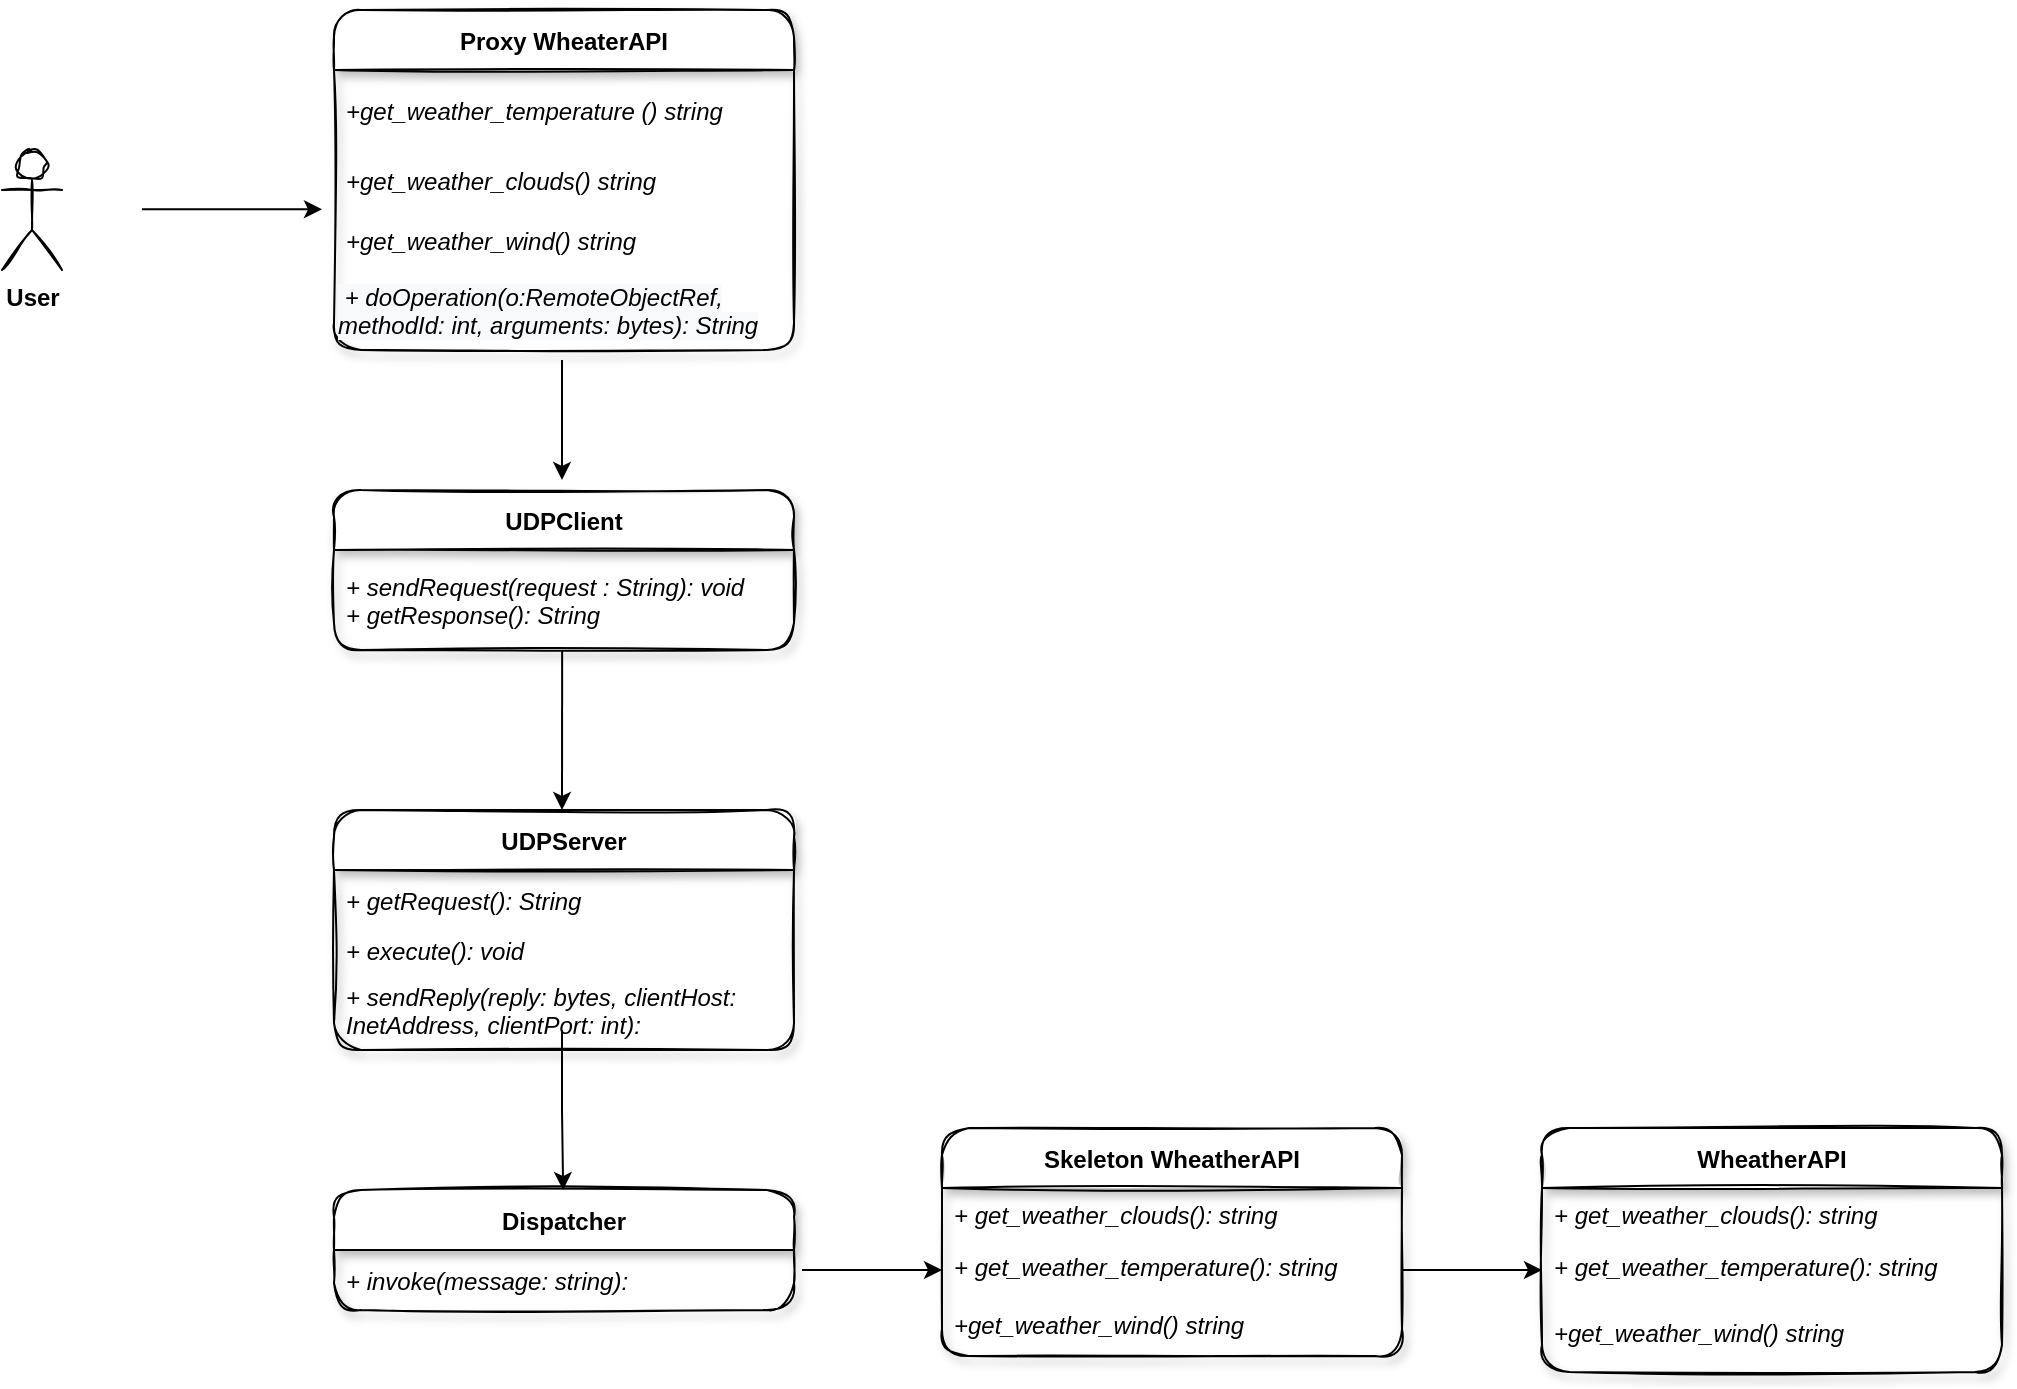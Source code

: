 <mxfile version="20.0.1" type="github">
  <diagram id="C5RBs43oDa-KdzZeNtuy" name="Page-1">
    <mxGraphModel dx="892" dy="381" grid="1" gridSize="10" guides="1" tooltips="1" connect="1" arrows="1" fold="1" page="1" pageScale="1" pageWidth="827" pageHeight="1169" math="0" shadow="0">
      <root>
        <mxCell id="WIyWlLk6GJQsqaUBKTNV-0" />
        <mxCell id="WIyWlLk6GJQsqaUBKTNV-1" parent="WIyWlLk6GJQsqaUBKTNV-0" />
        <mxCell id="2OgS9GY9USkNKnzFL5xh-16" value="&lt;b&gt;User&lt;/b&gt;" style="shape=umlActor;verticalLabelPosition=bottom;verticalAlign=top;html=1;outlineConnect=0;shadow=0;sketch=1;" parent="WIyWlLk6GJQsqaUBKTNV-1" vertex="1">
          <mxGeometry x="80" y="120" width="30" height="60" as="geometry" />
        </mxCell>
        <mxCell id="2OgS9GY9USkNKnzFL5xh-18" value="" style="endArrow=classic;html=1;rounded=0;" parent="WIyWlLk6GJQsqaUBKTNV-1" edge="1">
          <mxGeometry width="50" height="50" relative="1" as="geometry">
            <mxPoint x="150" y="149.66" as="sourcePoint" />
            <mxPoint x="240" y="149.66" as="targetPoint" />
          </mxGeometry>
        </mxCell>
        <mxCell id="2OgS9GY9USkNKnzFL5xh-24" value="" style="endArrow=classic;html=1;rounded=0;" parent="WIyWlLk6GJQsqaUBKTNV-1" edge="1">
          <mxGeometry width="50" height="50" relative="1" as="geometry">
            <mxPoint x="360" y="225" as="sourcePoint" />
            <mxPoint x="360" y="285" as="targetPoint" />
            <Array as="points">
              <mxPoint x="360" y="255" />
            </Array>
          </mxGeometry>
        </mxCell>
        <mxCell id="2OgS9GY9USkNKnzFL5xh-25" value="UDPClient" style="swimlane;fontStyle=1;childLayout=stackLayout;horizontal=1;startSize=30;horizontalStack=0;resizeParent=1;resizeParentMax=0;resizeLast=0;collapsible=1;marginBottom=0;shadow=1;rounded=1;sketch=1;" parent="WIyWlLk6GJQsqaUBKTNV-1" vertex="1">
          <mxGeometry x="246" y="290" width="230" height="80" as="geometry" />
        </mxCell>
        <mxCell id="2OgS9GY9USkNKnzFL5xh-26" value="+ sendRequest(request : String): void&#xa;+ getResponse(): String" style="text;align=left;verticalAlign=middle;spacingLeft=4;spacingRight=4;overflow=hidden;points=[[0,0.5],[1,0.5]];portConstraint=eastwest;rotatable=0;fontStyle=2" parent="2OgS9GY9USkNKnzFL5xh-25" vertex="1">
          <mxGeometry y="30" width="230" height="50" as="geometry" />
        </mxCell>
        <mxCell id="2OgS9GY9USkNKnzFL5xh-33" value="" style="endArrow=classic;html=1;rounded=0;exitX=0.496;exitY=1;exitDx=0;exitDy=0;exitPerimeter=0;" parent="2OgS9GY9USkNKnzFL5xh-25" edge="1" source="2OgS9GY9USkNKnzFL5xh-26">
          <mxGeometry width="50" height="50" relative="1" as="geometry">
            <mxPoint x="114" y="130" as="sourcePoint" />
            <mxPoint x="114" y="160" as="targetPoint" />
          </mxGeometry>
        </mxCell>
        <mxCell id="2OgS9GY9USkNKnzFL5xh-27" value="UDPServer" style="swimlane;fontStyle=1;childLayout=stackLayout;horizontal=1;startSize=30;horizontalStack=0;resizeParent=1;resizeParentMax=0;resizeLast=0;collapsible=1;marginBottom=0;rounded=1;shadow=1;sketch=1;" parent="WIyWlLk6GJQsqaUBKTNV-1" vertex="1">
          <mxGeometry x="246" y="450" width="230" height="120" as="geometry" />
        </mxCell>
        <mxCell id="2OgS9GY9USkNKnzFL5xh-28" value="+ getRequest(): String" style="text;align=left;verticalAlign=middle;spacingLeft=4;spacingRight=4;overflow=hidden;points=[[0,0.5],[1,0.5]];portConstraint=eastwest;rotatable=0;fontStyle=2" parent="2OgS9GY9USkNKnzFL5xh-27" vertex="1">
          <mxGeometry y="30" width="230" height="30" as="geometry" />
        </mxCell>
        <mxCell id="2OgS9GY9USkNKnzFL5xh-29" value="+ execute(): void" style="text;align=left;verticalAlign=middle;spacingLeft=4;spacingRight=4;overflow=hidden;points=[[0,0.5],[1,0.5]];portConstraint=eastwest;rotatable=0;fontStyle=2" parent="2OgS9GY9USkNKnzFL5xh-27" vertex="1">
          <mxGeometry y="60" width="230" height="20" as="geometry" />
        </mxCell>
        <mxCell id="2OgS9GY9USkNKnzFL5xh-30" value="+ sendReply(reply: bytes, clientHost:&#xa;InetAddress, clientPort: int):" style="text;align=left;verticalAlign=middle;spacingLeft=4;spacingRight=4;overflow=hidden;points=[[0,0.5],[1,0.5]];portConstraint=eastwest;rotatable=0;fontStyle=2" parent="2OgS9GY9USkNKnzFL5xh-27" vertex="1">
          <mxGeometry y="80" width="230" height="40" as="geometry" />
        </mxCell>
        <mxCell id="2OgS9GY9USkNKnzFL5xh-34" value="Dispatcher" style="swimlane;fontStyle=1;childLayout=stackLayout;horizontal=1;startSize=30;horizontalStack=0;resizeParent=1;resizeParentMax=0;resizeLast=0;collapsible=1;marginBottom=0;rounded=1;shadow=1;sketch=1;" parent="WIyWlLk6GJQsqaUBKTNV-1" vertex="1">
          <mxGeometry x="246" y="640" width="230" height="60" as="geometry" />
        </mxCell>
        <mxCell id="2OgS9GY9USkNKnzFL5xh-35" value="+ invoke(message: string):" style="text;align=left;verticalAlign=middle;spacingLeft=4;spacingRight=4;overflow=hidden;points=[[0,0.5],[1,0.5]];portConstraint=eastwest;rotatable=0;fontStyle=2" parent="2OgS9GY9USkNKnzFL5xh-34" vertex="1">
          <mxGeometry y="30" width="230" height="30" as="geometry" />
        </mxCell>
        <mxCell id="2OgS9GY9USkNKnzFL5xh-37" value="" style="endArrow=classic;html=1;rounded=0;" parent="WIyWlLk6GJQsqaUBKTNV-1" target="2OgS9GY9USkNKnzFL5xh-34" edge="1">
          <mxGeometry width="50" height="50" relative="1" as="geometry">
            <mxPoint x="360" y="560" as="sourcePoint" />
            <mxPoint x="470" y="550" as="targetPoint" />
            <Array as="points">
              <mxPoint x="360" y="600" />
            </Array>
          </mxGeometry>
        </mxCell>
        <mxCell id="2OgS9GY9USkNKnzFL5xh-38" value="Skeleton WheatherAPI" style="swimlane;fontStyle=1;childLayout=stackLayout;horizontal=1;startSize=30;horizontalStack=0;resizeParent=1;resizeParentMax=0;resizeLast=0;collapsible=1;marginBottom=0;rounded=1;shadow=1;sketch=1;" parent="WIyWlLk6GJQsqaUBKTNV-1" vertex="1">
          <mxGeometry x="550" y="609" width="230" height="114" as="geometry" />
        </mxCell>
        <mxCell id="kv7w3m1gfZ2kA-0OH5Vi-0" value="+ get_weather_clouds(): string&#xa;&#xa;+ get_weather_temperature(): string&#xa;" style="text;align=left;verticalAlign=top;spacingLeft=4;spacingRight=4;overflow=hidden;rotatable=0;points=[[0,0.5],[1,0.5]];portConstraint=eastwest;fontStyle=2" parent="2OgS9GY9USkNKnzFL5xh-38" vertex="1">
          <mxGeometry y="30" width="230" height="26" as="geometry" />
        </mxCell>
        <mxCell id="kv7w3m1gfZ2kA-0OH5Vi-1" value="+ get_weather_temperature(): string&#xa;" style="text;align=left;verticalAlign=top;spacingLeft=4;spacingRight=4;overflow=hidden;rotatable=0;points=[[0,0.5],[1,0.5]];portConstraint=eastwest;fontStyle=2" parent="2OgS9GY9USkNKnzFL5xh-38" vertex="1">
          <mxGeometry y="56" width="230" height="26" as="geometry" />
        </mxCell>
        <mxCell id="2OgS9GY9USkNKnzFL5xh-96" value="+get_weather_wind() string" style="text;align=left;verticalAlign=middle;spacingLeft=4;spacingRight=4;overflow=hidden;points=[[0,0.5],[1,0.5]];portConstraint=eastwest;rotatable=0;fontStyle=2;shadow=0;labelBorderColor=none;labelBackgroundColor=none;" parent="2OgS9GY9USkNKnzFL5xh-38" vertex="1">
          <mxGeometry y="82" width="230" height="32" as="geometry" />
        </mxCell>
        <mxCell id="2OgS9GY9USkNKnzFL5xh-43" value="" style="endArrow=classic;html=1;rounded=0;" parent="WIyWlLk6GJQsqaUBKTNV-1" edge="1">
          <mxGeometry width="50" height="50" relative="1" as="geometry">
            <mxPoint x="480" y="680" as="sourcePoint" />
            <mxPoint x="550" y="680" as="targetPoint" />
          </mxGeometry>
        </mxCell>
        <mxCell id="2OgS9GY9USkNKnzFL5xh-44" value="" style="endArrow=classic;html=1;rounded=0;" parent="WIyWlLk6GJQsqaUBKTNV-1" edge="1">
          <mxGeometry width="50" height="50" relative="1" as="geometry">
            <mxPoint x="780" y="680" as="sourcePoint" />
            <mxPoint x="850" y="680" as="targetPoint" />
          </mxGeometry>
        </mxCell>
        <mxCell id="2OgS9GY9USkNKnzFL5xh-86" value="Proxy WheaterAPI" style="swimlane;fontStyle=1;childLayout=stackLayout;horizontal=1;startSize=30;horizontalStack=0;resizeParent=1;resizeParentMax=0;resizeLast=0;collapsible=1;marginBottom=0;shadow=1;rounded=1;sketch=1;" parent="WIyWlLk6GJQsqaUBKTNV-1" vertex="1">
          <mxGeometry x="246" y="50" width="230" height="170" as="geometry">
            <mxRectangle x="256" y="120" width="140" height="30" as="alternateBounds" />
          </mxGeometry>
        </mxCell>
        <mxCell id="2OgS9GY9USkNKnzFL5xh-87" value="+get_weather_temperature () string" style="text;align=left;verticalAlign=middle;spacingLeft=4;spacingRight=4;overflow=hidden;points=[[0,0.5],[1,0.5]];portConstraint=eastwest;rotatable=0;fontStyle=2" parent="2OgS9GY9USkNKnzFL5xh-86" vertex="1">
          <mxGeometry y="30" width="230" height="40" as="geometry" />
        </mxCell>
        <mxCell id="2OgS9GY9USkNKnzFL5xh-91" value="+get_weather_clouds() string " style="text;align=left;verticalAlign=middle;spacingLeft=4;spacingRight=4;overflow=hidden;points=[[0,0.5],[1,0.5]];portConstraint=eastwest;rotatable=0;fontStyle=2" parent="2OgS9GY9USkNKnzFL5xh-86" vertex="1">
          <mxGeometry y="70" width="230" height="30" as="geometry" />
        </mxCell>
        <mxCell id="2OgS9GY9USkNKnzFL5xh-95" value="+get_weather_wind() string" style="text;align=left;verticalAlign=middle;spacingLeft=4;spacingRight=4;overflow=hidden;points=[[0,0.5],[1,0.5]];portConstraint=eastwest;rotatable=0;fontStyle=2;shadow=0;labelBorderColor=none;labelBackgroundColor=none;" parent="2OgS9GY9USkNKnzFL5xh-86" vertex="1">
          <mxGeometry y="100" width="230" height="30" as="geometry" />
        </mxCell>
        <mxCell id="TDfNReVKIFuyd54txaYC-0" value="&lt;i&gt;&lt;span style=&quot;color: rgb(0, 0, 0); font-family: Helvetica; font-size: 12px; font-variant-ligatures: normal; font-variant-caps: normal; font-weight: 400; letter-spacing: normal; orphans: 2; text-align: left; text-indent: 0px; text-transform: none; widows: 2; word-spacing: 0px; -webkit-text-stroke-width: 0px; background-color: rgb(248, 249, 250); text-decoration-thickness: initial; text-decoration-style: initial; text-decoration-color: initial; float: none; display: inline !important;&quot;&gt;&amp;nbsp;+ doOperation(o:RemoteObjectRef,&lt;/span&gt;&lt;br style=&quot;padding: 0px; margin: 0px; color: rgb(0, 0, 0); font-family: Helvetica; font-size: 12px; font-variant-ligatures: normal; font-variant-caps: normal; font-weight: 400; letter-spacing: normal; orphans: 2; text-align: left; text-indent: 0px; text-transform: none; widows: 2; word-spacing: 0px; -webkit-text-stroke-width: 0px; background-color: rgb(248, 249, 250); text-decoration-thickness: initial; text-decoration-style: initial; text-decoration-color: initial;&quot;&gt;&lt;span style=&quot;color: rgb(0, 0, 0); font-family: Helvetica; font-size: 12px; font-variant-ligatures: normal; font-variant-caps: normal; font-weight: 400; letter-spacing: normal; orphans: 2; text-align: left; text-indent: 0px; text-transform: none; widows: 2; word-spacing: 0px; -webkit-text-stroke-width: 0px; background-color: rgb(248, 249, 250); text-decoration-thickness: initial; text-decoration-style: initial; text-decoration-color: initial; float: none; display: inline !important;&quot;&gt;methodId: int, arguments: bytes): String&lt;/span&gt;&lt;/i&gt;" style="text;whiteSpace=wrap;html=1;" vertex="1" parent="2OgS9GY9USkNKnzFL5xh-86">
          <mxGeometry y="130" width="230" height="40" as="geometry" />
        </mxCell>
        <mxCell id="2OgS9GY9USkNKnzFL5xh-97" value="WheatherAPI" style="swimlane;fontStyle=1;childLayout=stackLayout;horizontal=1;startSize=30;horizontalStack=0;resizeParent=1;resizeParentMax=0;resizeLast=0;collapsible=1;marginBottom=0;rounded=1;shadow=1;sketch=1;" parent="WIyWlLk6GJQsqaUBKTNV-1" vertex="1">
          <mxGeometry x="850" y="609" width="230" height="122" as="geometry" />
        </mxCell>
        <mxCell id="2OgS9GY9USkNKnzFL5xh-98" value="+ get_weather_clouds(): string&#xa;&#xa;+ get_weather_temperature(): string&#xa;" style="text;align=left;verticalAlign=top;spacingLeft=4;spacingRight=4;overflow=hidden;rotatable=0;points=[[0,0.5],[1,0.5]];portConstraint=eastwest;fontStyle=2" parent="2OgS9GY9USkNKnzFL5xh-97" vertex="1">
          <mxGeometry y="30" width="230" height="26" as="geometry" />
        </mxCell>
        <mxCell id="2OgS9GY9USkNKnzFL5xh-99" value="+ get_weather_temperature(): string&#xa;" style="text;align=left;verticalAlign=top;spacingLeft=4;spacingRight=4;overflow=hidden;rotatable=0;points=[[0,0.5],[1,0.5]];portConstraint=eastwest;fontStyle=2" parent="2OgS9GY9USkNKnzFL5xh-97" vertex="1">
          <mxGeometry y="56" width="230" height="26" as="geometry" />
        </mxCell>
        <mxCell id="2OgS9GY9USkNKnzFL5xh-100" value="+get_weather_wind() string" style="text;align=left;verticalAlign=middle;spacingLeft=4;spacingRight=4;overflow=hidden;points=[[0,0.5],[1,0.5]];portConstraint=eastwest;rotatable=0;fontStyle=2;shadow=0;labelBorderColor=none;labelBackgroundColor=none;" parent="2OgS9GY9USkNKnzFL5xh-97" vertex="1">
          <mxGeometry y="82" width="230" height="40" as="geometry" />
        </mxCell>
      </root>
    </mxGraphModel>
  </diagram>
</mxfile>
